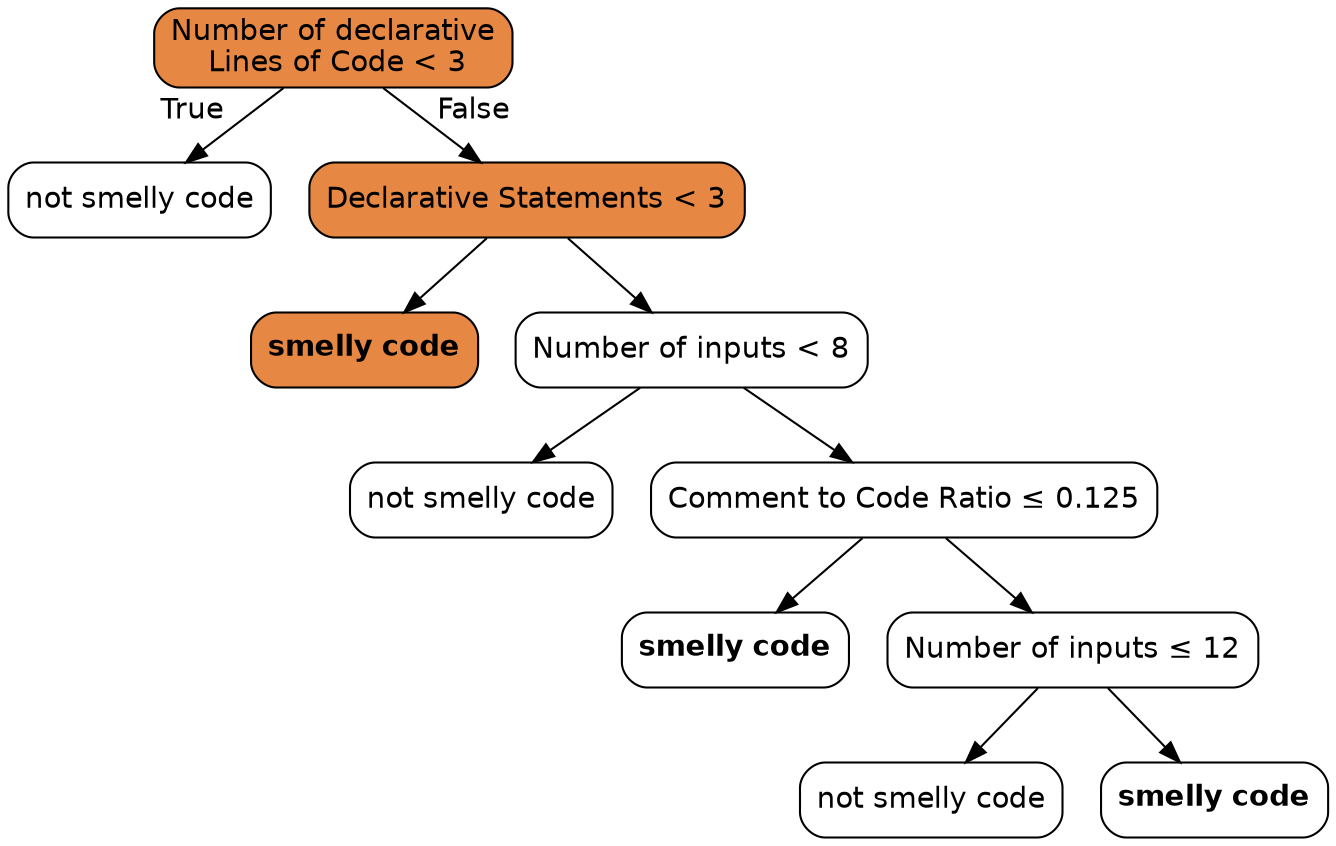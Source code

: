 digraph Tree {
node [color="black", fontname=helvetica, shape=box,  style="filled, rounded", fillcolor="#FFFFFF"];
edge [fontname=helvetica];
0 [label=<Number of declarative<br/> Lines of Code &lt; 3>, fillcolor="#e68743"];
1 [label=<not smelly code>];
0 -> 1  [headlabel="True", labelangle=45, labeldistance="2.5"];
2 [label=<Declarative Statements &lt; 3>, fillcolor="#e68743"];
0 -> 2  [headlabel="False", labelangle="-45", labeldistance="2.5"];
3 [label=<<b>smelly code</b>>, fillcolor="#e68743"];
2 -> 3;
4 [label=<Number of inputs &lt; 8>];
2 -> 4;
5 [label=<not smelly code>];
4 -> 5;
6 [label=<Comment to Code Ratio &le; 0.125>];
4 -> 6;
7 [label=<<b>smelly code</b>>];
6 -> 7;
8 [label=<Number of inputs &le; 12>];
6 -> 8;
9 [label=<not smelly code>];
8 -> 9;
10 [label=<<b>smelly code</b>>];
8 -> 10;
}
